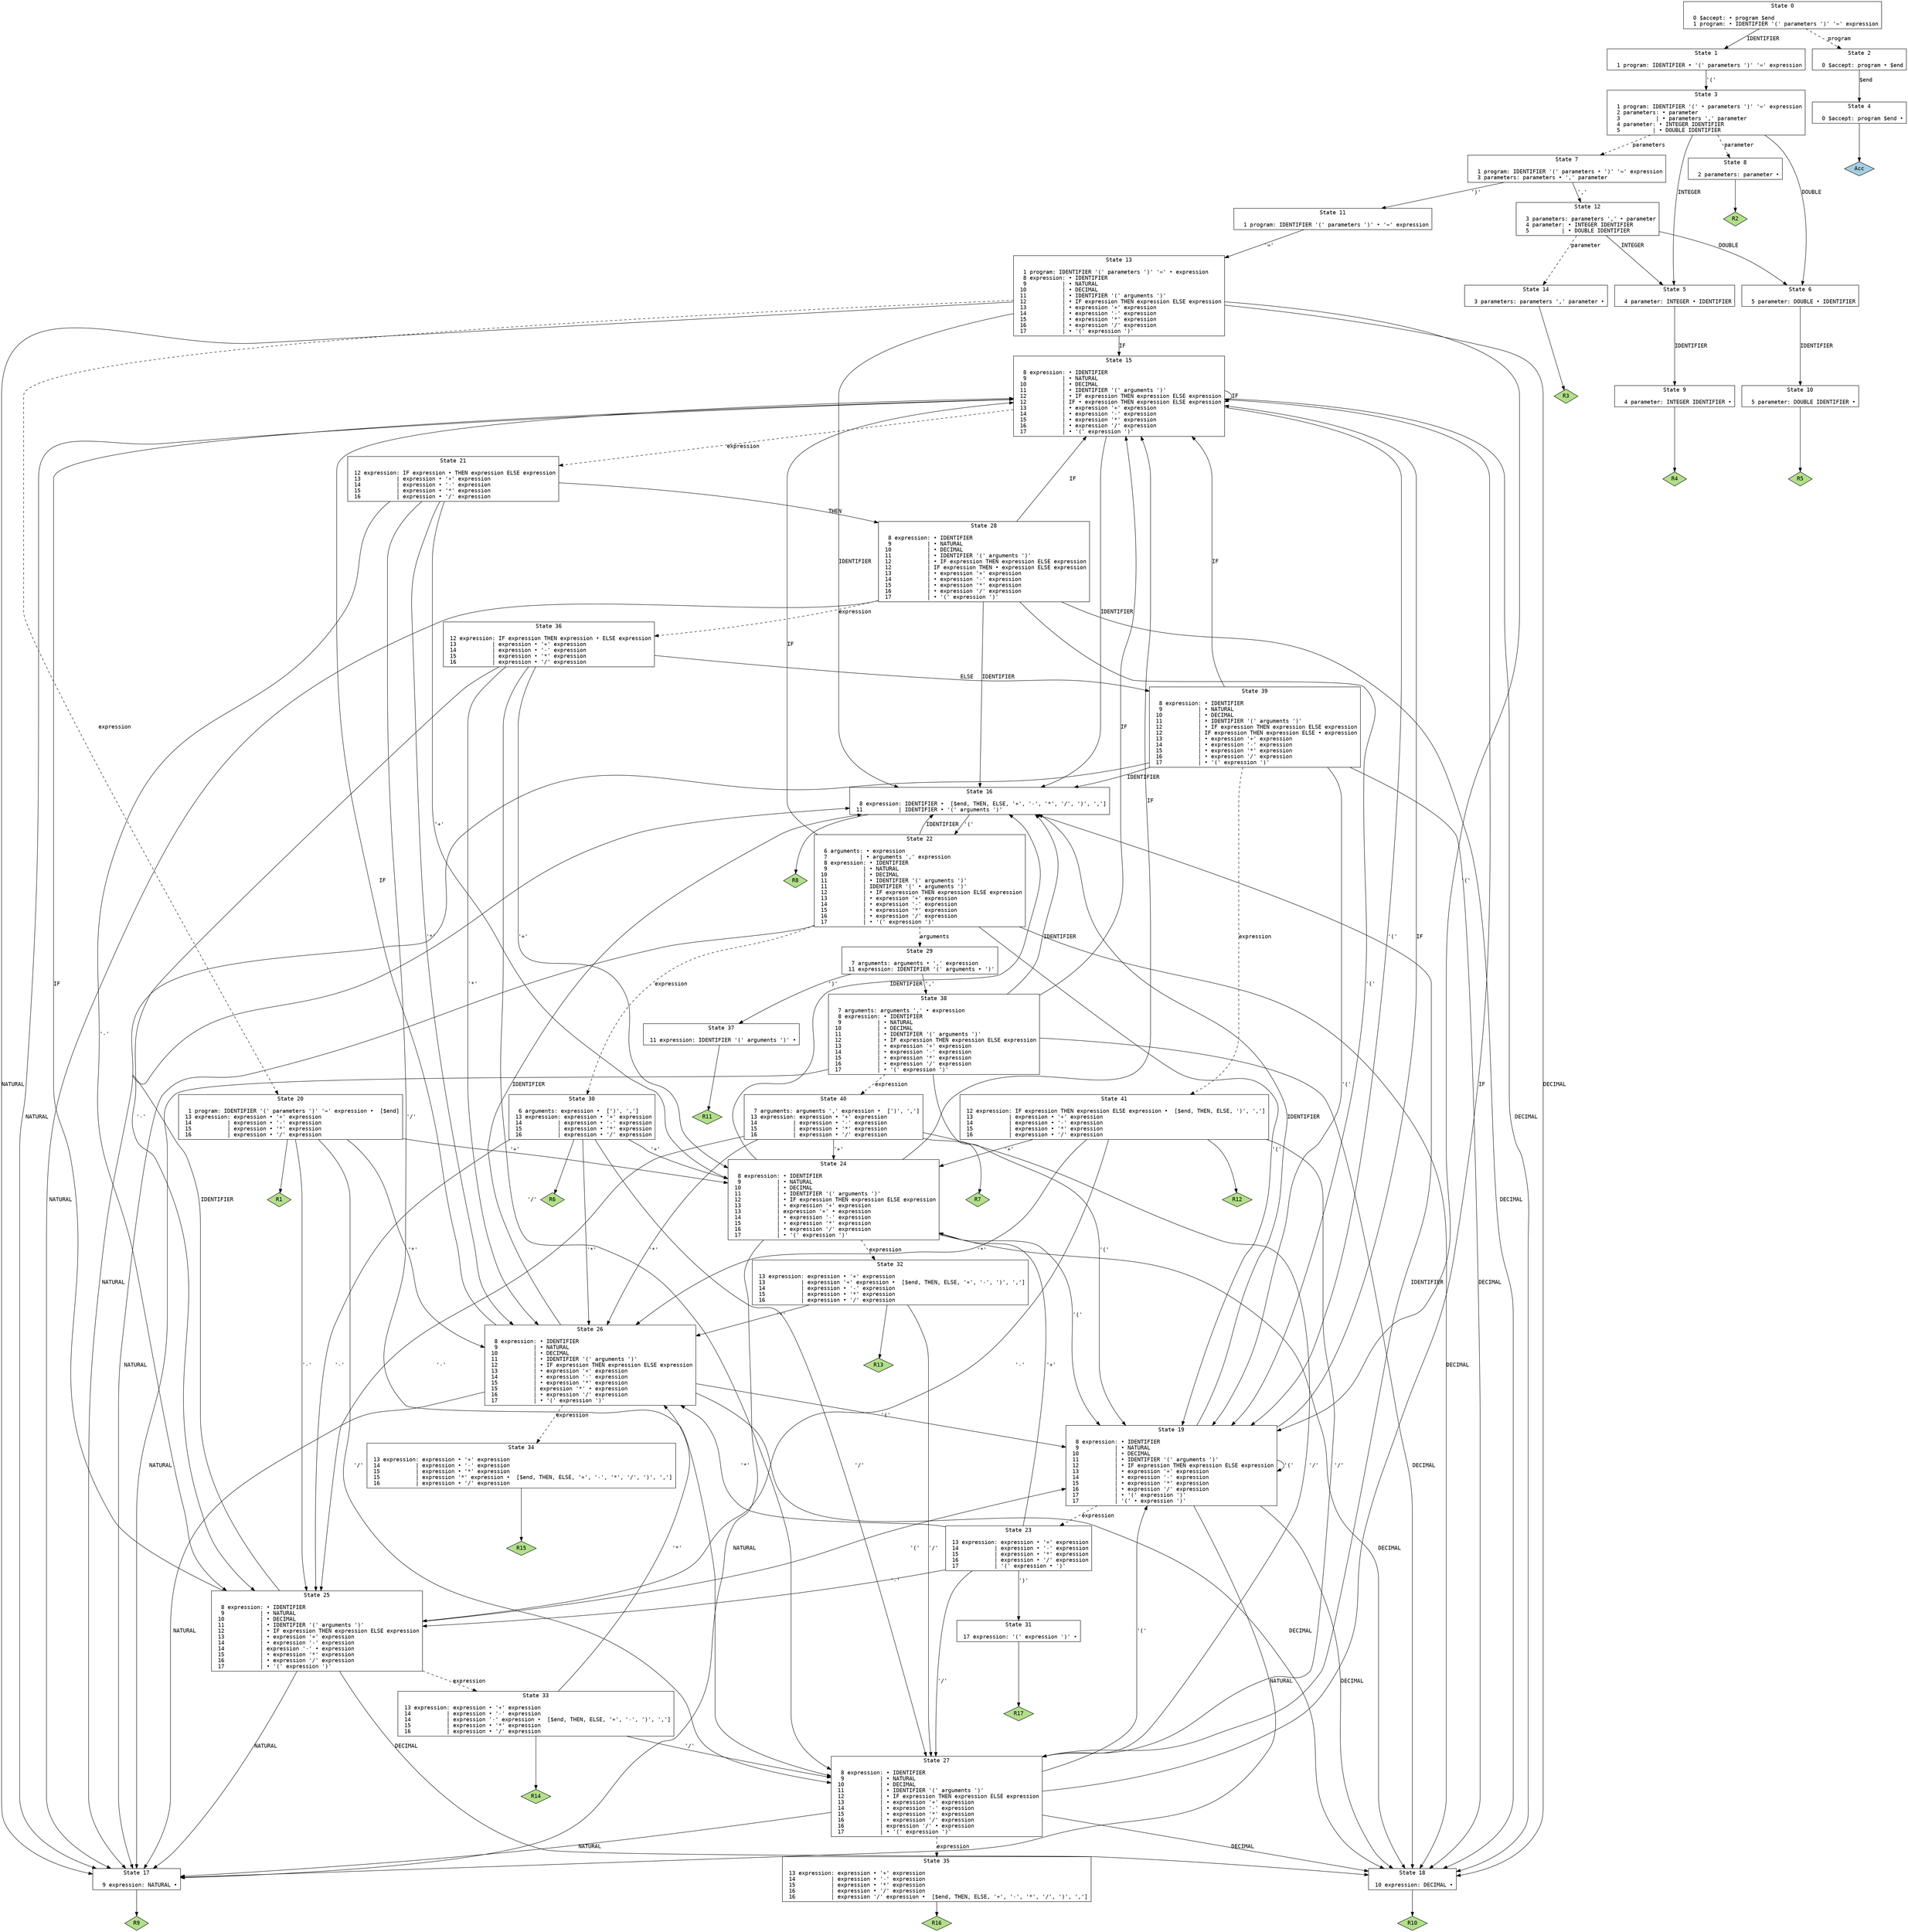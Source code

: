 // Generated by GNU Bison 3.8.2.
// Report bugs to <bug-bison@gnu.org>.
// Home page: <https://www.gnu.org/software/bison/>.

digraph "petit.y"
{
  node [fontname = courier, shape = box, colorscheme = paired6]
  edge [fontname = courier]

  0 [label="State 0\n\l  0 $accept: • program $end\l  1 program: • IDENTIFIER '(' parameters ')' '=' expression\l"]
  0 -> 1 [style=solid label="IDENTIFIER"]
  0 -> 2 [style=dashed label="program"]
  1 [label="State 1\n\l  1 program: IDENTIFIER • '(' parameters ')' '=' expression\l"]
  1 -> 3 [style=solid label="'('"]
  2 [label="State 2\n\l  0 $accept: program • $end\l"]
  2 -> 4 [style=solid label="$end"]
  3 [label="State 3\n\l  1 program: IDENTIFIER '(' • parameters ')' '=' expression\l  2 parameters: • parameter\l  3           | • parameters ',' parameter\l  4 parameter: • INTEGER IDENTIFIER\l  5          | • DOUBLE IDENTIFIER\l"]
  3 -> 5 [style=solid label="INTEGER"]
  3 -> 6 [style=solid label="DOUBLE"]
  3 -> 7 [style=dashed label="parameters"]
  3 -> 8 [style=dashed label="parameter"]
  4 [label="State 4\n\l  0 $accept: program $end •\l"]
  4 -> "4R0" [style=solid]
 "4R0" [label="Acc", fillcolor=1, shape=diamond, style=filled]
  5 [label="State 5\n\l  4 parameter: INTEGER • IDENTIFIER\l"]
  5 -> 9 [style=solid label="IDENTIFIER"]
  6 [label="State 6\n\l  5 parameter: DOUBLE • IDENTIFIER\l"]
  6 -> 10 [style=solid label="IDENTIFIER"]
  7 [label="State 7\n\l  1 program: IDENTIFIER '(' parameters • ')' '=' expression\l  3 parameters: parameters • ',' parameter\l"]
  7 -> 11 [style=solid label="')'"]
  7 -> 12 [style=solid label="','"]
  8 [label="State 8\n\l  2 parameters: parameter •\l"]
  8 -> "8R2" [style=solid]
 "8R2" [label="R2", fillcolor=3, shape=diamond, style=filled]
  9 [label="State 9\n\l  4 parameter: INTEGER IDENTIFIER •\l"]
  9 -> "9R4" [style=solid]
 "9R4" [label="R4", fillcolor=3, shape=diamond, style=filled]
  10 [label="State 10\n\l  5 parameter: DOUBLE IDENTIFIER •\l"]
  10 -> "10R5" [style=solid]
 "10R5" [label="R5", fillcolor=3, shape=diamond, style=filled]
  11 [label="State 11\n\l  1 program: IDENTIFIER '(' parameters ')' • '=' expression\l"]
  11 -> 13 [style=solid label="'='"]
  12 [label="State 12\n\l  3 parameters: parameters ',' • parameter\l  4 parameter: • INTEGER IDENTIFIER\l  5          | • DOUBLE IDENTIFIER\l"]
  12 -> 5 [style=solid label="INTEGER"]
  12 -> 6 [style=solid label="DOUBLE"]
  12 -> 14 [style=dashed label="parameter"]
  13 [label="State 13\n\l  1 program: IDENTIFIER '(' parameters ')' '=' • expression\l  8 expression: • IDENTIFIER\l  9           | • NATURAL\l 10           | • DECIMAL\l 11           | • IDENTIFIER '(' arguments ')'\l 12           | • IF expression THEN expression ELSE expression\l 13           | • expression '+' expression\l 14           | • expression '-' expression\l 15           | • expression '*' expression\l 16           | • expression '/' expression\l 17           | • '(' expression ')'\l"]
  13 -> 15 [style=solid label="IF"]
  13 -> 16 [style=solid label="IDENTIFIER"]
  13 -> 17 [style=solid label="NATURAL"]
  13 -> 18 [style=solid label="DECIMAL"]
  13 -> 19 [style=solid label="'('"]
  13 -> 20 [style=dashed label="expression"]
  14 [label="State 14\n\l  3 parameters: parameters ',' parameter •\l"]
  14 -> "14R3" [style=solid]
 "14R3" [label="R3", fillcolor=3, shape=diamond, style=filled]
  15 [label="State 15\n\l  8 expression: • IDENTIFIER\l  9           | • NATURAL\l 10           | • DECIMAL\l 11           | • IDENTIFIER '(' arguments ')'\l 12           | • IF expression THEN expression ELSE expression\l 12           | IF • expression THEN expression ELSE expression\l 13           | • expression '+' expression\l 14           | • expression '-' expression\l 15           | • expression '*' expression\l 16           | • expression '/' expression\l 17           | • '(' expression ')'\l"]
  15 -> 15 [style=solid label="IF"]
  15 -> 16 [style=solid label="IDENTIFIER"]
  15 -> 17 [style=solid label="NATURAL"]
  15 -> 18 [style=solid label="DECIMAL"]
  15 -> 19 [style=solid label="'('"]
  15 -> 21 [style=dashed label="expression"]
  16 [label="State 16\n\l  8 expression: IDENTIFIER •  [$end, THEN, ELSE, '+', '-', '*', '/', ')', ',']\l 11           | IDENTIFIER • '(' arguments ')'\l"]
  16 -> 22 [style=solid label="'('"]
  16 -> "16R8" [style=solid]
 "16R8" [label="R8", fillcolor=3, shape=diamond, style=filled]
  17 [label="State 17\n\l  9 expression: NATURAL •\l"]
  17 -> "17R9" [style=solid]
 "17R9" [label="R9", fillcolor=3, shape=diamond, style=filled]
  18 [label="State 18\n\l 10 expression: DECIMAL •\l"]
  18 -> "18R10" [style=solid]
 "18R10" [label="R10", fillcolor=3, shape=diamond, style=filled]
  19 [label="State 19\n\l  8 expression: • IDENTIFIER\l  9           | • NATURAL\l 10           | • DECIMAL\l 11           | • IDENTIFIER '(' arguments ')'\l 12           | • IF expression THEN expression ELSE expression\l 13           | • expression '+' expression\l 14           | • expression '-' expression\l 15           | • expression '*' expression\l 16           | • expression '/' expression\l 17           | • '(' expression ')'\l 17           | '(' • expression ')'\l"]
  19 -> 15 [style=solid label="IF"]
  19 -> 16 [style=solid label="IDENTIFIER"]
  19 -> 17 [style=solid label="NATURAL"]
  19 -> 18 [style=solid label="DECIMAL"]
  19 -> 19 [style=solid label="'('"]
  19 -> 23 [style=dashed label="expression"]
  20 [label="State 20\n\l  1 program: IDENTIFIER '(' parameters ')' '=' expression •  [$end]\l 13 expression: expression • '+' expression\l 14           | expression • '-' expression\l 15           | expression • '*' expression\l 16           | expression • '/' expression\l"]
  20 -> 24 [style=solid label="'+'"]
  20 -> 25 [style=solid label="'-'"]
  20 -> 26 [style=solid label="'*'"]
  20 -> 27 [style=solid label="'/'"]
  20 -> "20R1" [style=solid]
 "20R1" [label="R1", fillcolor=3, shape=diamond, style=filled]
  21 [label="State 21\n\l 12 expression: IF expression • THEN expression ELSE expression\l 13           | expression • '+' expression\l 14           | expression • '-' expression\l 15           | expression • '*' expression\l 16           | expression • '/' expression\l"]
  21 -> 28 [style=solid label="THEN"]
  21 -> 24 [style=solid label="'+'"]
  21 -> 25 [style=solid label="'-'"]
  21 -> 26 [style=solid label="'*'"]
  21 -> 27 [style=solid label="'/'"]
  22 [label="State 22\n\l  6 arguments: • expression\l  7          | • arguments ',' expression\l  8 expression: • IDENTIFIER\l  9           | • NATURAL\l 10           | • DECIMAL\l 11           | • IDENTIFIER '(' arguments ')'\l 11           | IDENTIFIER '(' • arguments ')'\l 12           | • IF expression THEN expression ELSE expression\l 13           | • expression '+' expression\l 14           | • expression '-' expression\l 15           | • expression '*' expression\l 16           | • expression '/' expression\l 17           | • '(' expression ')'\l"]
  22 -> 15 [style=solid label="IF"]
  22 -> 16 [style=solid label="IDENTIFIER"]
  22 -> 17 [style=solid label="NATURAL"]
  22 -> 18 [style=solid label="DECIMAL"]
  22 -> 19 [style=solid label="'('"]
  22 -> 29 [style=dashed label="arguments"]
  22 -> 30 [style=dashed label="expression"]
  23 [label="State 23\n\l 13 expression: expression • '+' expression\l 14           | expression • '-' expression\l 15           | expression • '*' expression\l 16           | expression • '/' expression\l 17           | '(' expression • ')'\l"]
  23 -> 24 [style=solid label="'+'"]
  23 -> 25 [style=solid label="'-'"]
  23 -> 26 [style=solid label="'*'"]
  23 -> 27 [style=solid label="'/'"]
  23 -> 31 [style=solid label="')'"]
  24 [label="State 24\n\l  8 expression: • IDENTIFIER\l  9           | • NATURAL\l 10           | • DECIMAL\l 11           | • IDENTIFIER '(' arguments ')'\l 12           | • IF expression THEN expression ELSE expression\l 13           | • expression '+' expression\l 13           | expression '+' • expression\l 14           | • expression '-' expression\l 15           | • expression '*' expression\l 16           | • expression '/' expression\l 17           | • '(' expression ')'\l"]
  24 -> 15 [style=solid label="IF"]
  24 -> 16 [style=solid label="IDENTIFIER"]
  24 -> 17 [style=solid label="NATURAL"]
  24 -> 18 [style=solid label="DECIMAL"]
  24 -> 19 [style=solid label="'('"]
  24 -> 32 [style=dashed label="expression"]
  25 [label="State 25\n\l  8 expression: • IDENTIFIER\l  9           | • NATURAL\l 10           | • DECIMAL\l 11           | • IDENTIFIER '(' arguments ')'\l 12           | • IF expression THEN expression ELSE expression\l 13           | • expression '+' expression\l 14           | • expression '-' expression\l 14           | expression '-' • expression\l 15           | • expression '*' expression\l 16           | • expression '/' expression\l 17           | • '(' expression ')'\l"]
  25 -> 15 [style=solid label="IF"]
  25 -> 16 [style=solid label="IDENTIFIER"]
  25 -> 17 [style=solid label="NATURAL"]
  25 -> 18 [style=solid label="DECIMAL"]
  25 -> 19 [style=solid label="'('"]
  25 -> 33 [style=dashed label="expression"]
  26 [label="State 26\n\l  8 expression: • IDENTIFIER\l  9           | • NATURAL\l 10           | • DECIMAL\l 11           | • IDENTIFIER '(' arguments ')'\l 12           | • IF expression THEN expression ELSE expression\l 13           | • expression '+' expression\l 14           | • expression '-' expression\l 15           | • expression '*' expression\l 15           | expression '*' • expression\l 16           | • expression '/' expression\l 17           | • '(' expression ')'\l"]
  26 -> 15 [style=solid label="IF"]
  26 -> 16 [style=solid label="IDENTIFIER"]
  26 -> 17 [style=solid label="NATURAL"]
  26 -> 18 [style=solid label="DECIMAL"]
  26 -> 19 [style=solid label="'('"]
  26 -> 34 [style=dashed label="expression"]
  27 [label="State 27\n\l  8 expression: • IDENTIFIER\l  9           | • NATURAL\l 10           | • DECIMAL\l 11           | • IDENTIFIER '(' arguments ')'\l 12           | • IF expression THEN expression ELSE expression\l 13           | • expression '+' expression\l 14           | • expression '-' expression\l 15           | • expression '*' expression\l 16           | • expression '/' expression\l 16           | expression '/' • expression\l 17           | • '(' expression ')'\l"]
  27 -> 15 [style=solid label="IF"]
  27 -> 16 [style=solid label="IDENTIFIER"]
  27 -> 17 [style=solid label="NATURAL"]
  27 -> 18 [style=solid label="DECIMAL"]
  27 -> 19 [style=solid label="'('"]
  27 -> 35 [style=dashed label="expression"]
  28 [label="State 28\n\l  8 expression: • IDENTIFIER\l  9           | • NATURAL\l 10           | • DECIMAL\l 11           | • IDENTIFIER '(' arguments ')'\l 12           | • IF expression THEN expression ELSE expression\l 12           | IF expression THEN • expression ELSE expression\l 13           | • expression '+' expression\l 14           | • expression '-' expression\l 15           | • expression '*' expression\l 16           | • expression '/' expression\l 17           | • '(' expression ')'\l"]
  28 -> 15 [style=solid label="IF"]
  28 -> 16 [style=solid label="IDENTIFIER"]
  28 -> 17 [style=solid label="NATURAL"]
  28 -> 18 [style=solid label="DECIMAL"]
  28 -> 19 [style=solid label="'('"]
  28 -> 36 [style=dashed label="expression"]
  29 [label="State 29\n\l  7 arguments: arguments • ',' expression\l 11 expression: IDENTIFIER '(' arguments • ')'\l"]
  29 -> 37 [style=solid label="')'"]
  29 -> 38 [style=solid label="','"]
  30 [label="State 30\n\l  6 arguments: expression •  [')', ',']\l 13 expression: expression • '+' expression\l 14           | expression • '-' expression\l 15           | expression • '*' expression\l 16           | expression • '/' expression\l"]
  30 -> 24 [style=solid label="'+'"]
  30 -> 25 [style=solid label="'-'"]
  30 -> 26 [style=solid label="'*'"]
  30 -> 27 [style=solid label="'/'"]
  30 -> "30R6" [style=solid]
 "30R6" [label="R6", fillcolor=3, shape=diamond, style=filled]
  31 [label="State 31\n\l 17 expression: '(' expression ')' •\l"]
  31 -> "31R17" [style=solid]
 "31R17" [label="R17", fillcolor=3, shape=diamond, style=filled]
  32 [label="State 32\n\l 13 expression: expression • '+' expression\l 13           | expression '+' expression •  [$end, THEN, ELSE, '+', '-', ')', ',']\l 14           | expression • '-' expression\l 15           | expression • '*' expression\l 16           | expression • '/' expression\l"]
  32 -> 26 [style=solid label="'*'"]
  32 -> 27 [style=solid label="'/'"]
  32 -> "32R13" [style=solid]
 "32R13" [label="R13", fillcolor=3, shape=diamond, style=filled]
  33 [label="State 33\n\l 13 expression: expression • '+' expression\l 14           | expression • '-' expression\l 14           | expression '-' expression •  [$end, THEN, ELSE, '+', '-', ')', ',']\l 15           | expression • '*' expression\l 16           | expression • '/' expression\l"]
  33 -> 26 [style=solid label="'*'"]
  33 -> 27 [style=solid label="'/'"]
  33 -> "33R14" [style=solid]
 "33R14" [label="R14", fillcolor=3, shape=diamond, style=filled]
  34 [label="State 34\n\l 13 expression: expression • '+' expression\l 14           | expression • '-' expression\l 15           | expression • '*' expression\l 15           | expression '*' expression •  [$end, THEN, ELSE, '+', '-', '*', '/', ')', ',']\l 16           | expression • '/' expression\l"]
  34 -> "34R15" [style=solid]
 "34R15" [label="R15", fillcolor=3, shape=diamond, style=filled]
  35 [label="State 35\n\l 13 expression: expression • '+' expression\l 14           | expression • '-' expression\l 15           | expression • '*' expression\l 16           | expression • '/' expression\l 16           | expression '/' expression •  [$end, THEN, ELSE, '+', '-', '*', '/', ')', ',']\l"]
  35 -> "35R16" [style=solid]
 "35R16" [label="R16", fillcolor=3, shape=diamond, style=filled]
  36 [label="State 36\n\l 12 expression: IF expression THEN expression • ELSE expression\l 13           | expression • '+' expression\l 14           | expression • '-' expression\l 15           | expression • '*' expression\l 16           | expression • '/' expression\l"]
  36 -> 39 [style=solid label="ELSE"]
  36 -> 24 [style=solid label="'+'"]
  36 -> 25 [style=solid label="'-'"]
  36 -> 26 [style=solid label="'*'"]
  36 -> 27 [style=solid label="'/'"]
  37 [label="State 37\n\l 11 expression: IDENTIFIER '(' arguments ')' •\l"]
  37 -> "37R11" [style=solid]
 "37R11" [label="R11", fillcolor=3, shape=diamond, style=filled]
  38 [label="State 38\n\l  7 arguments: arguments ',' • expression\l  8 expression: • IDENTIFIER\l  9           | • NATURAL\l 10           | • DECIMAL\l 11           | • IDENTIFIER '(' arguments ')'\l 12           | • IF expression THEN expression ELSE expression\l 13           | • expression '+' expression\l 14           | • expression '-' expression\l 15           | • expression '*' expression\l 16           | • expression '/' expression\l 17           | • '(' expression ')'\l"]
  38 -> 15 [style=solid label="IF"]
  38 -> 16 [style=solid label="IDENTIFIER"]
  38 -> 17 [style=solid label="NATURAL"]
  38 -> 18 [style=solid label="DECIMAL"]
  38 -> 19 [style=solid label="'('"]
  38 -> 40 [style=dashed label="expression"]
  39 [label="State 39\n\l  8 expression: • IDENTIFIER\l  9           | • NATURAL\l 10           | • DECIMAL\l 11           | • IDENTIFIER '(' arguments ')'\l 12           | • IF expression THEN expression ELSE expression\l 12           | IF expression THEN expression ELSE • expression\l 13           | • expression '+' expression\l 14           | • expression '-' expression\l 15           | • expression '*' expression\l 16           | • expression '/' expression\l 17           | • '(' expression ')'\l"]
  39 -> 15 [style=solid label="IF"]
  39 -> 16 [style=solid label="IDENTIFIER"]
  39 -> 17 [style=solid label="NATURAL"]
  39 -> 18 [style=solid label="DECIMAL"]
  39 -> 19 [style=solid label="'('"]
  39 -> 41 [style=dashed label="expression"]
  40 [label="State 40\n\l  7 arguments: arguments ',' expression •  [')', ',']\l 13 expression: expression • '+' expression\l 14           | expression • '-' expression\l 15           | expression • '*' expression\l 16           | expression • '/' expression\l"]
  40 -> 24 [style=solid label="'+'"]
  40 -> 25 [style=solid label="'-'"]
  40 -> 26 [style=solid label="'*'"]
  40 -> 27 [style=solid label="'/'"]
  40 -> "40R7" [style=solid]
 "40R7" [label="R7", fillcolor=3, shape=diamond, style=filled]
  41 [label="State 41\n\l 12 expression: IF expression THEN expression ELSE expression •  [$end, THEN, ELSE, ')', ',']\l 13           | expression • '+' expression\l 14           | expression • '-' expression\l 15           | expression • '*' expression\l 16           | expression • '/' expression\l"]
  41 -> 24 [style=solid label="'+'"]
  41 -> 25 [style=solid label="'-'"]
  41 -> 26 [style=solid label="'*'"]
  41 -> 27 [style=solid label="'/'"]
  41 -> "41R12" [style=solid]
 "41R12" [label="R12", fillcolor=3, shape=diamond, style=filled]
}
